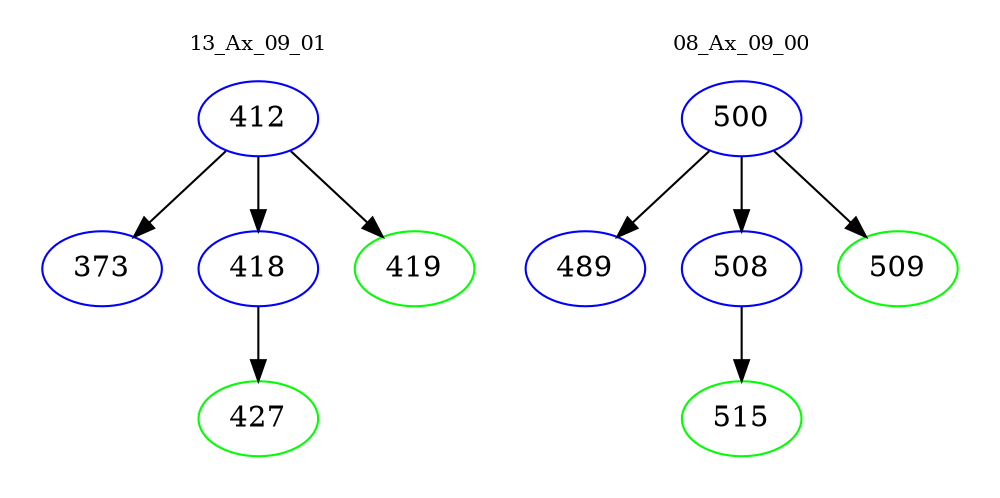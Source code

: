 digraph{
subgraph cluster_0 {
color = white
label = "13_Ax_09_01";
fontsize=10;
T0_412 [label="412", color="blue"]
T0_412 -> T0_373 [color="black"]
T0_373 [label="373", color="blue"]
T0_412 -> T0_418 [color="black"]
T0_418 [label="418", color="blue"]
T0_418 -> T0_427 [color="black"]
T0_427 [label="427", color="green"]
T0_412 -> T0_419 [color="black"]
T0_419 [label="419", color="green"]
}
subgraph cluster_1 {
color = white
label = "08_Ax_09_00";
fontsize=10;
T1_500 [label="500", color="blue"]
T1_500 -> T1_489 [color="black"]
T1_489 [label="489", color="blue"]
T1_500 -> T1_508 [color="black"]
T1_508 [label="508", color="blue"]
T1_508 -> T1_515 [color="black"]
T1_515 [label="515", color="green"]
T1_500 -> T1_509 [color="black"]
T1_509 [label="509", color="green"]
}
}
